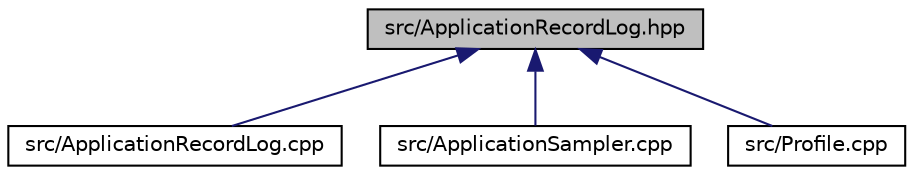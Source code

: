 digraph "src/ApplicationRecordLog.hpp"
{
  edge [fontname="Helvetica",fontsize="10",labelfontname="Helvetica",labelfontsize="10"];
  node [fontname="Helvetica",fontsize="10",shape=record];
  Node14 [label="src/ApplicationRecordLog.hpp",height=0.2,width=0.4,color="black", fillcolor="grey75", style="filled", fontcolor="black"];
  Node14 -> Node15 [dir="back",color="midnightblue",fontsize="10",style="solid",fontname="Helvetica"];
  Node15 [label="src/ApplicationRecordLog.cpp",height=0.2,width=0.4,color="black", fillcolor="white", style="filled",URL="$_application_record_log_8cpp.html"];
  Node14 -> Node16 [dir="back",color="midnightblue",fontsize="10",style="solid",fontname="Helvetica"];
  Node16 [label="src/ApplicationSampler.cpp",height=0.2,width=0.4,color="black", fillcolor="white", style="filled",URL="$_application_sampler_8cpp.html"];
  Node14 -> Node17 [dir="back",color="midnightblue",fontsize="10",style="solid",fontname="Helvetica"];
  Node17 [label="src/Profile.cpp",height=0.2,width=0.4,color="black", fillcolor="white", style="filled",URL="$_profile_8cpp.html"];
}
